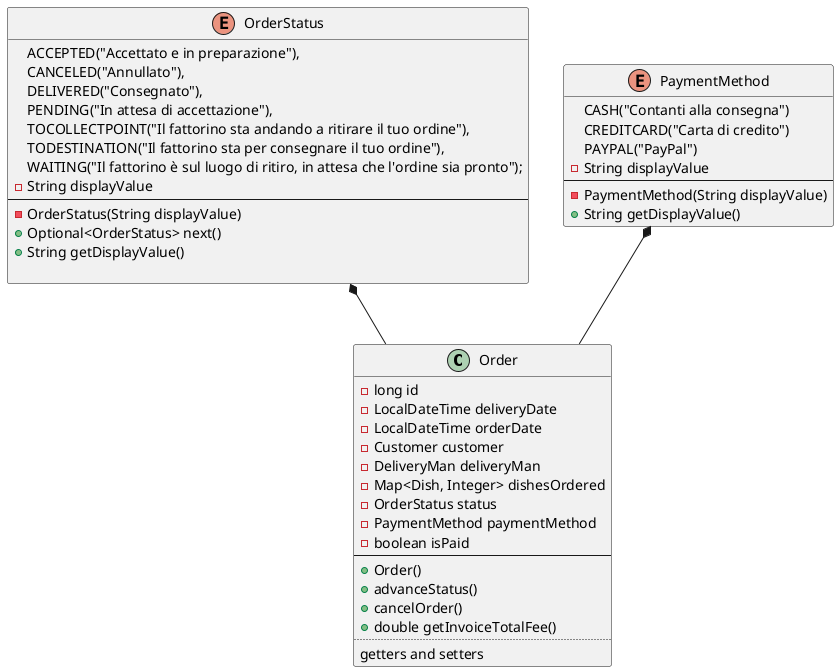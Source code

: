 @startuml order
class Order {
  -long id
  -LocalDateTime deliveryDate
  -LocalDateTime orderDate
  -Customer customer
  -DeliveryMan deliveryMan
  -Map<Dish, Integer> dishesOrdered
  -OrderStatus status
  -PaymentMethod paymentMethod
  -boolean isPaid
  --
  +Order()
  +advanceStatus()
  +cancelOrder()
  +double getInvoiceTotalFee()
  ..
  getters and setters
}

enum OrderStatus {
    ACCEPTED("Accettato e in preparazione"),
    CANCELED("Annullato"),
    DELIVERED("Consegnato"),
    PENDING("In attesa di accettazione"), 
    TOCOLLECTPOINT("Il fattorino sta andando a ritirare il tuo ordine"),
    TODESTINATION("Il fattorino sta per consegnare il tuo ordine"),
    WAITING("Il fattorino è sul luogo di ritiro, in attesa che l'ordine sia pronto");
    -String displayValue
    --
    -OrderStatus(String displayValue)
    +Optional<OrderStatus> next()
    +String getDisplayValue()

}


enum PaymentMethod {
    CASH("Contanti alla consegna")
    CREDITCARD("Carta di credito")
    PAYPAL("PayPal")
    -String displayValue
    --
    -PaymentMethod(String displayValue)
    +String getDisplayValue()
}

OrderStatus *-- Order
PaymentMethod *-- Order
@enduml

